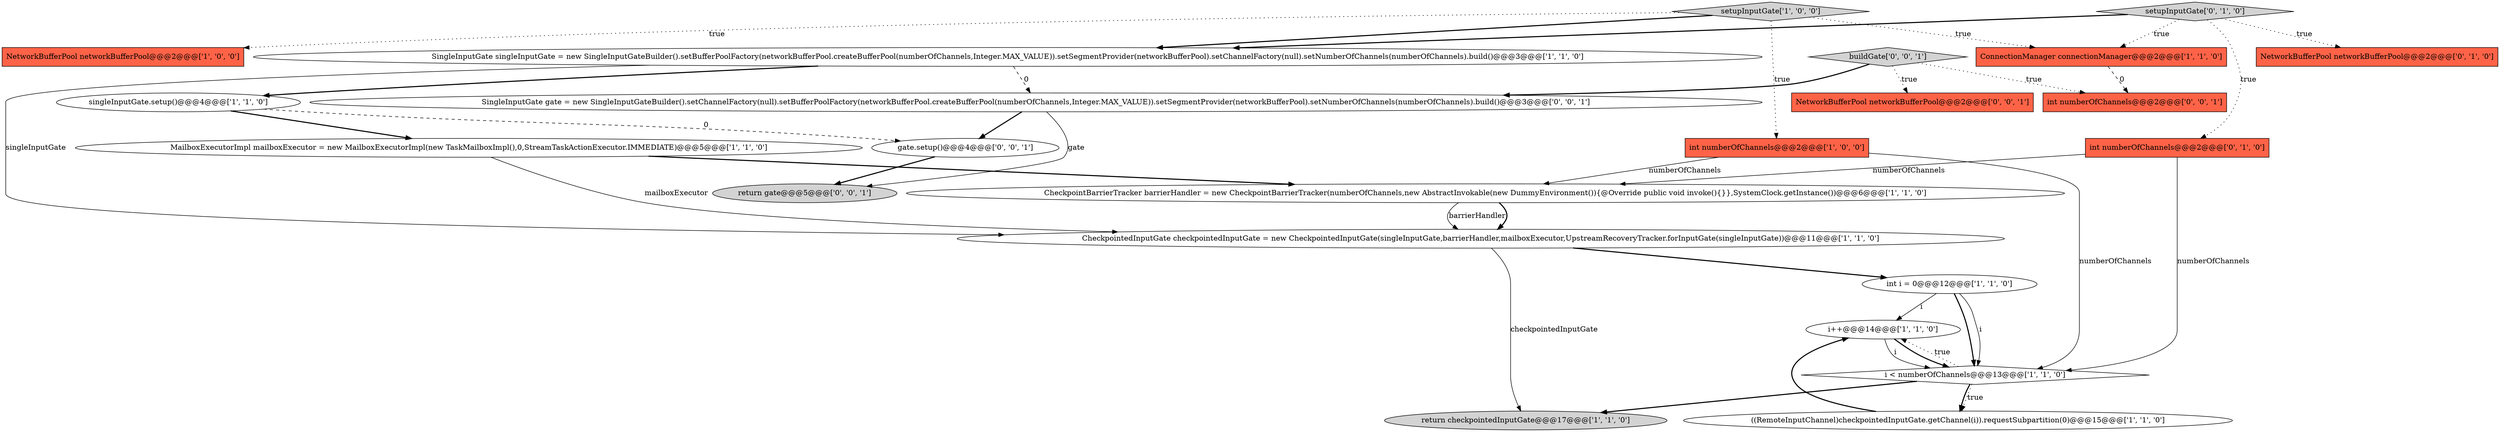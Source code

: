 digraph {
19 [style = filled, label = "SingleInputGate gate = new SingleInputGateBuilder().setChannelFactory(null).setBufferPoolFactory(networkBufferPool.createBufferPool(numberOfChannels,Integer.MAX_VALUE)).setSegmentProvider(networkBufferPool).setNumberOfChannels(numberOfChannels).build()@@@3@@@['0', '0', '1']", fillcolor = white, shape = ellipse image = "AAA0AAABBB3BBB"];
17 [style = filled, label = "NetworkBufferPool networkBufferPool@@@2@@@['0', '0', '1']", fillcolor = tomato, shape = box image = "AAA0AAABBB3BBB"];
15 [style = filled, label = "NetworkBufferPool networkBufferPool@@@2@@@['0', '1', '0']", fillcolor = tomato, shape = box image = "AAA0AAABBB2BBB"];
2 [style = filled, label = "i++@@@14@@@['1', '1', '0']", fillcolor = white, shape = ellipse image = "AAA0AAABBB1BBB"];
12 [style = filled, label = "i < numberOfChannels@@@13@@@['1', '1', '0']", fillcolor = white, shape = diamond image = "AAA0AAABBB1BBB"];
16 [style = filled, label = "int numberOfChannels@@@2@@@['0', '1', '0']", fillcolor = tomato, shape = box image = "AAA0AAABBB2BBB"];
4 [style = filled, label = "singleInputGate.setup()@@@4@@@['1', '1', '0']", fillcolor = white, shape = ellipse image = "AAA0AAABBB1BBB"];
8 [style = filled, label = "setupInputGate['1', '0', '0']", fillcolor = lightgray, shape = diamond image = "AAA0AAABBB1BBB"];
10 [style = filled, label = "((RemoteInputChannel)checkpointedInputGate.getChannel(i)).requestSubpartition(0)@@@15@@@['1', '1', '0']", fillcolor = white, shape = ellipse image = "AAA0AAABBB1BBB"];
0 [style = filled, label = "NetworkBufferPool networkBufferPool@@@2@@@['1', '0', '0']", fillcolor = tomato, shape = box image = "AAA0AAABBB1BBB"];
18 [style = filled, label = "buildGate['0', '0', '1']", fillcolor = lightgray, shape = diamond image = "AAA0AAABBB3BBB"];
22 [style = filled, label = "return gate@@@5@@@['0', '0', '1']", fillcolor = lightgray, shape = ellipse image = "AAA0AAABBB3BBB"];
1 [style = filled, label = "return checkpointedInputGate@@@17@@@['1', '1', '0']", fillcolor = lightgray, shape = ellipse image = "AAA0AAABBB1BBB"];
11 [style = filled, label = "int i = 0@@@12@@@['1', '1', '0']", fillcolor = white, shape = ellipse image = "AAA0AAABBB1BBB"];
20 [style = filled, label = "int numberOfChannels@@@2@@@['0', '0', '1']", fillcolor = tomato, shape = box image = "AAA0AAABBB3BBB"];
13 [style = filled, label = "CheckpointedInputGate checkpointedInputGate = new CheckpointedInputGate(singleInputGate,barrierHandler,mailboxExecutor,UpstreamRecoveryTracker.forInputGate(singleInputGate))@@@11@@@['1', '1', '0']", fillcolor = white, shape = ellipse image = "AAA0AAABBB1BBB"];
21 [style = filled, label = "gate.setup()@@@4@@@['0', '0', '1']", fillcolor = white, shape = ellipse image = "AAA0AAABBB3BBB"];
14 [style = filled, label = "setupInputGate['0', '1', '0']", fillcolor = lightgray, shape = diamond image = "AAA0AAABBB2BBB"];
6 [style = filled, label = "CheckpointBarrierTracker barrierHandler = new CheckpointBarrierTracker(numberOfChannels,new AbstractInvokable(new DummyEnvironment()){@Override public void invoke(){}},SystemClock.getInstance())@@@6@@@['1', '1', '0']", fillcolor = white, shape = ellipse image = "AAA0AAABBB1BBB"];
7 [style = filled, label = "MailboxExecutorImpl mailboxExecutor = new MailboxExecutorImpl(new TaskMailboxImpl(),0,StreamTaskActionExecutor.IMMEDIATE)@@@5@@@['1', '1', '0']", fillcolor = white, shape = ellipse image = "AAA0AAABBB1BBB"];
3 [style = filled, label = "int numberOfChannels@@@2@@@['1', '0', '0']", fillcolor = tomato, shape = box image = "AAA0AAABBB1BBB"];
9 [style = filled, label = "ConnectionManager connectionManager@@@2@@@['1', '1', '0']", fillcolor = tomato, shape = box image = "AAA0AAABBB1BBB"];
5 [style = filled, label = "SingleInputGate singleInputGate = new SingleInputGateBuilder().setBufferPoolFactory(networkBufferPool.createBufferPool(numberOfChannels,Integer.MAX_VALUE)).setSegmentProvider(networkBufferPool).setChannelFactory(null).setNumberOfChannels(numberOfChannels).build()@@@3@@@['1', '1', '0']", fillcolor = white, shape = ellipse image = "AAA0AAABBB1BBB"];
12->10 [style = dotted, label="true"];
14->5 [style = bold, label=""];
3->6 [style = solid, label="numberOfChannels"];
18->20 [style = dotted, label="true"];
4->7 [style = bold, label=""];
11->12 [style = bold, label=""];
10->2 [style = bold, label=""];
8->5 [style = bold, label=""];
21->22 [style = bold, label=""];
3->12 [style = solid, label="numberOfChannels"];
4->21 [style = dashed, label="0"];
5->13 [style = solid, label="singleInputGate"];
7->6 [style = bold, label=""];
14->16 [style = dotted, label="true"];
12->1 [style = bold, label=""];
19->22 [style = solid, label="gate"];
6->13 [style = solid, label="barrierHandler"];
6->13 [style = bold, label=""];
7->13 [style = solid, label="mailboxExecutor"];
5->19 [style = dashed, label="0"];
12->2 [style = dotted, label="true"];
14->9 [style = dotted, label="true"];
11->12 [style = solid, label="i"];
5->4 [style = bold, label=""];
2->12 [style = solid, label="i"];
19->21 [style = bold, label=""];
11->2 [style = solid, label="i"];
12->10 [style = bold, label=""];
13->11 [style = bold, label=""];
18->17 [style = dotted, label="true"];
14->15 [style = dotted, label="true"];
18->19 [style = bold, label=""];
16->12 [style = solid, label="numberOfChannels"];
9->20 [style = dashed, label="0"];
16->6 [style = solid, label="numberOfChannels"];
8->3 [style = dotted, label="true"];
13->1 [style = solid, label="checkpointedInputGate"];
2->12 [style = bold, label=""];
8->0 [style = dotted, label="true"];
8->9 [style = dotted, label="true"];
}
